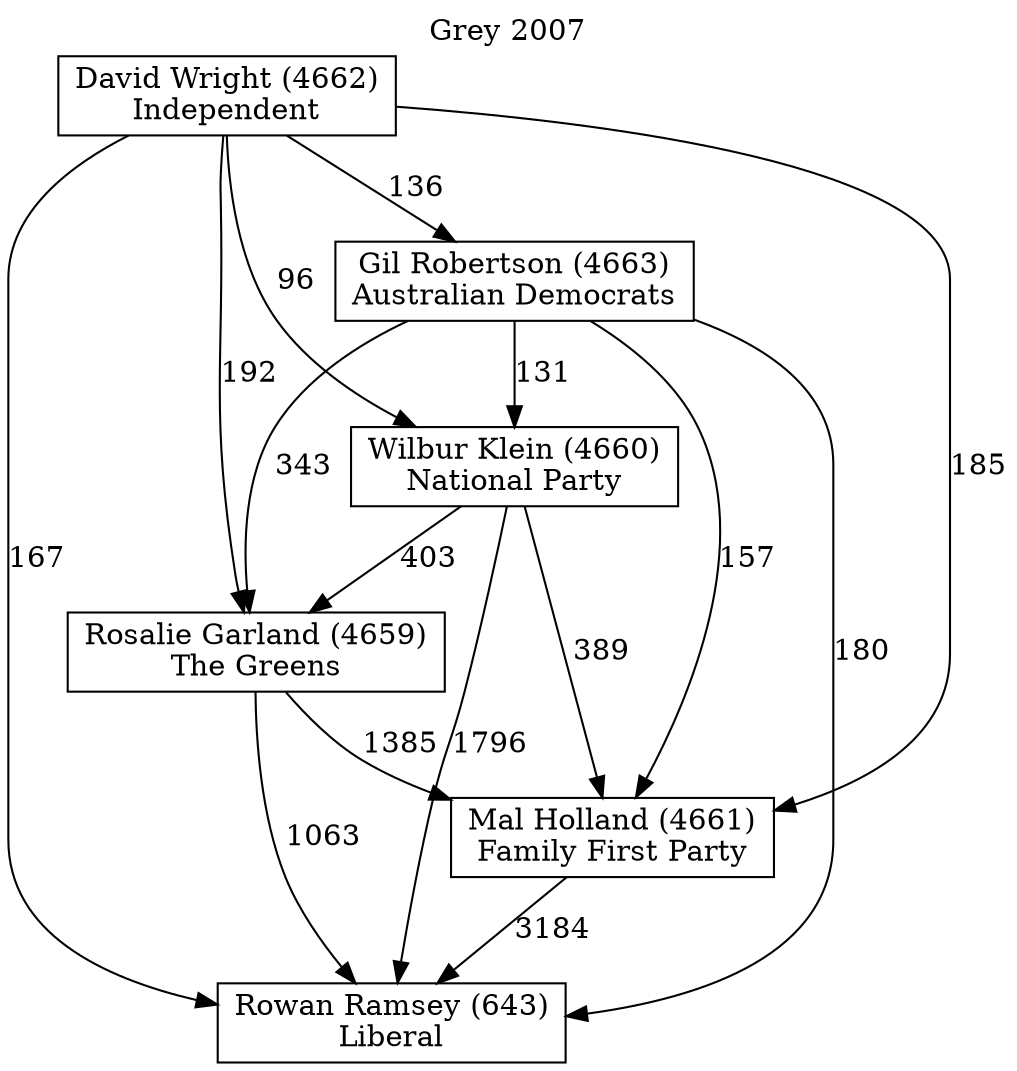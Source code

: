 // House preference flow
digraph "Rowan Ramsey (643)_Grey_2007" {
	graph [label="Grey 2007" labelloc=t mclimit=10]
	node [shape=box]
	"Rowan Ramsey (643)" [label="Rowan Ramsey (643)
Liberal"]
	"Mal Holland (4661)" [label="Mal Holland (4661)
Family First Party"]
	"Rosalie Garland (4659)" [label="Rosalie Garland (4659)
The Greens"]
	"Wilbur Klein (4660)" [label="Wilbur Klein (4660)
National Party"]
	"Gil Robertson (4663)" [label="Gil Robertson (4663)
Australian Democrats"]
	"David Wright (4662)" [label="David Wright (4662)
Independent"]
	"Mal Holland (4661)" -> "Rowan Ramsey (643)" [label=3184]
	"Rosalie Garland (4659)" -> "Mal Holland (4661)" [label=1385]
	"Wilbur Klein (4660)" -> "Rosalie Garland (4659)" [label=403]
	"Gil Robertson (4663)" -> "Wilbur Klein (4660)" [label=131]
	"David Wright (4662)" -> "Gil Robertson (4663)" [label=136]
	"Rosalie Garland (4659)" -> "Rowan Ramsey (643)" [label=1063]
	"Wilbur Klein (4660)" -> "Rowan Ramsey (643)" [label=1796]
	"Gil Robertson (4663)" -> "Rowan Ramsey (643)" [label=180]
	"David Wright (4662)" -> "Rowan Ramsey (643)" [label=167]
	"David Wright (4662)" -> "Wilbur Klein (4660)" [label=96]
	"Gil Robertson (4663)" -> "Rosalie Garland (4659)" [label=343]
	"David Wright (4662)" -> "Rosalie Garland (4659)" [label=192]
	"Wilbur Klein (4660)" -> "Mal Holland (4661)" [label=389]
	"Gil Robertson (4663)" -> "Mal Holland (4661)" [label=157]
	"David Wright (4662)" -> "Mal Holland (4661)" [label=185]
}
